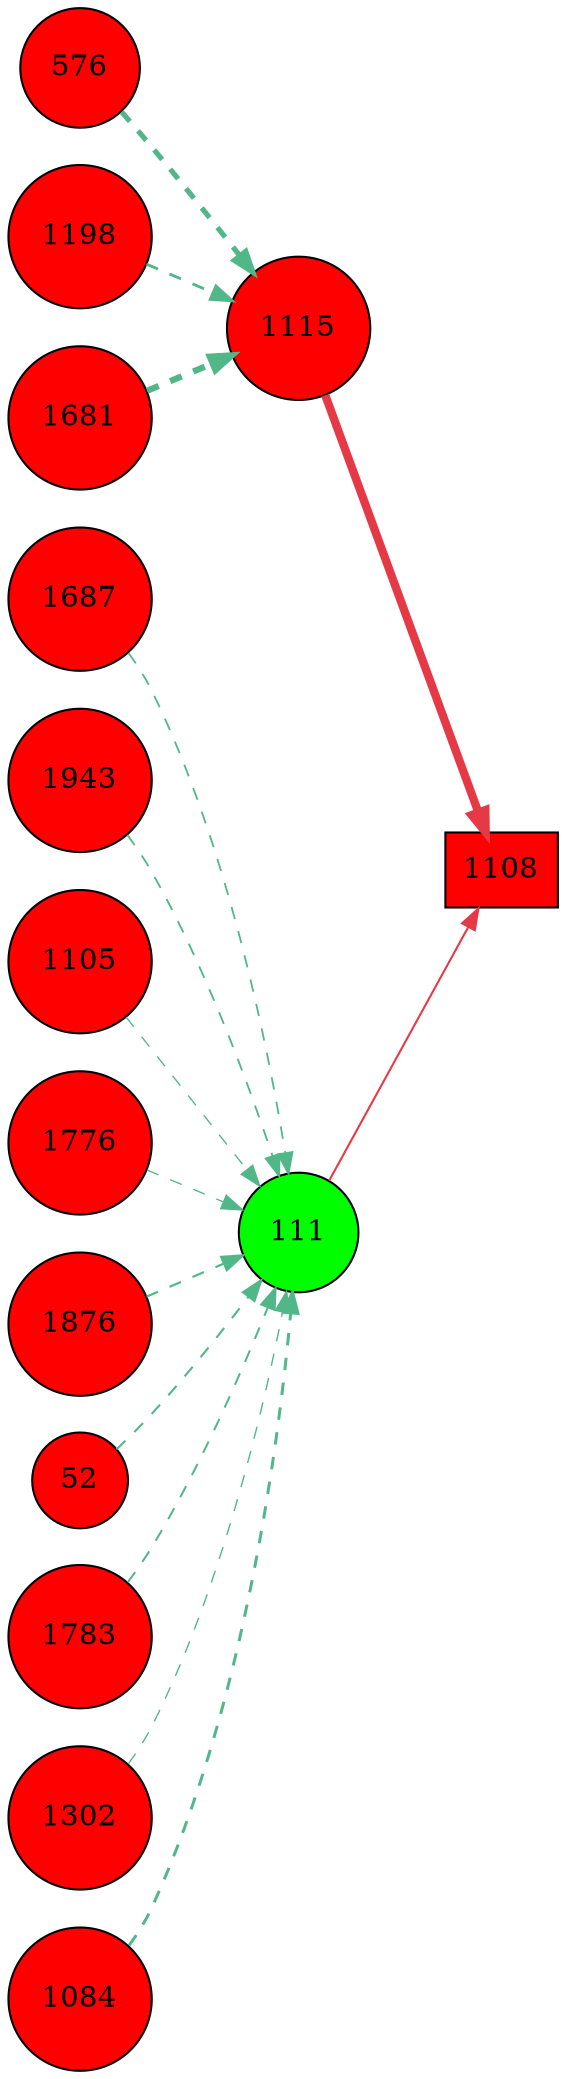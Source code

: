 digraph G{
rankdir=LR;
576 [style=filled, shape=circle, fillcolor="#fe0000", label="576"];
1687 [style=filled, shape=circle, fillcolor="#fe0000", label="1687"];
1198 [style=filled, shape=circle, fillcolor="#fe0000", label="1198"];
111 [style=filled, shape=circle, fillcolor="#00fe00", label="111"];
1943 [style=filled, shape=circle, fillcolor="#fe0000", label="1943"];
1681 [style=filled, shape=circle, fillcolor="#fe0000", label="1681"];
1105 [style=filled, shape=circle, fillcolor="#fe0000", label="1105"];
1776 [style=filled, shape=circle, fillcolor="#fe0000", label="1776"];
1108 [style=filled, shape=box, fillcolor="#fe0000", label="1108"];
1876 [style=filled, shape=circle, fillcolor="#fe0000", label="1876"];
52 [style=filled, shape=circle, fillcolor="#fe0000", label="52"];
1783 [style=filled, shape=circle, fillcolor="#fe0000", label="1783"];
1302 [style=filled, shape=circle, fillcolor="#fe0000", label="1302"];
1115 [style=filled, shape=circle, fillcolor="#fe0000", label="1115"];
1084 [style=filled, shape=circle, fillcolor="#fe0000", label="1084"];
1115 -> 1108 [color="#e63946",penwidth=4.00];
111 -> 1108 [color="#e63946",penwidth=1.00];
1681 -> 1115 [color="#52b788",style=dashed,penwidth=3.00];
576 -> 1115 [color="#52b788",style=dashed,penwidth=2.51];
1198 -> 1115 [color="#52b788",style=dashed,penwidth=1.37];
1084 -> 111 [color="#52b788",style=dashed,penwidth=1.43];
1876 -> 111 [color="#52b788",style=dashed,penwidth=1.05];
52 -> 111 [color="#52b788",style=dashed,penwidth=1.01];
1783 -> 111 [color="#52b788",style=dashed,penwidth=0.97];
1943 -> 111 [color="#52b788",style=dashed,penwidth=0.89];
1687 -> 111 [color="#52b788",style=dashed,penwidth=0.87];
1302 -> 111 [color="#52b788",style=dashed,penwidth=0.67];
1105 -> 111 [color="#52b788",style=dashed,penwidth=0.66];
1776 -> 111 [color="#52b788",style=dashed,penwidth=0.64];
}